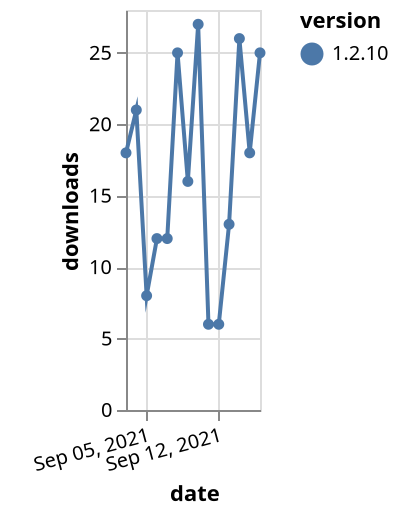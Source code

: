 {"$schema": "https://vega.github.io/schema/vega-lite/v5.json", "description": "A simple bar chart with embedded data.", "data": {"values": [{"date": "2021-09-03", "total": 20965, "delta": 18, "version": "1.2.10"}, {"date": "2021-09-04", "total": 20986, "delta": 21, "version": "1.2.10"}, {"date": "2021-09-05", "total": 20994, "delta": 8, "version": "1.2.10"}, {"date": "2021-09-06", "total": 21006, "delta": 12, "version": "1.2.10"}, {"date": "2021-09-07", "total": 21018, "delta": 12, "version": "1.2.10"}, {"date": "2021-09-08", "total": 21043, "delta": 25, "version": "1.2.10"}, {"date": "2021-09-09", "total": 21059, "delta": 16, "version": "1.2.10"}, {"date": "2021-09-10", "total": 21086, "delta": 27, "version": "1.2.10"}, {"date": "2021-09-11", "total": 21092, "delta": 6, "version": "1.2.10"}, {"date": "2021-09-12", "total": 21098, "delta": 6, "version": "1.2.10"}, {"date": "2021-09-13", "total": 21111, "delta": 13, "version": "1.2.10"}, {"date": "2021-09-14", "total": 21137, "delta": 26, "version": "1.2.10"}, {"date": "2021-09-15", "total": 21155, "delta": 18, "version": "1.2.10"}, {"date": "2021-09-16", "total": 21180, "delta": 25, "version": "1.2.10"}]}, "width": "container", "mark": {"type": "line", "point": {"filled": true}}, "encoding": {"x": {"field": "date", "type": "temporal", "timeUnit": "yearmonthdate", "title": "date", "axis": {"labelAngle": -15}}, "y": {"field": "delta", "type": "quantitative", "title": "downloads"}, "color": {"field": "version", "type": "nominal"}, "tooltip": {"field": "delta"}}}